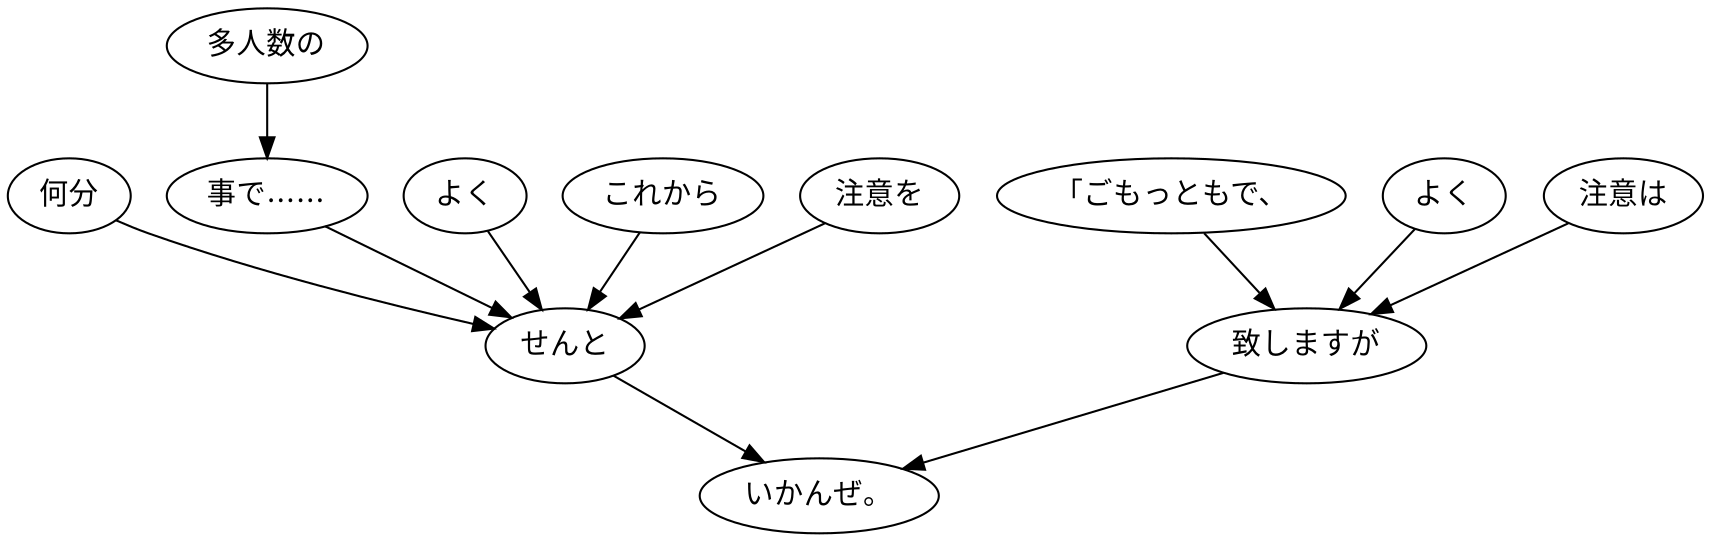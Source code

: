 digraph graph5190 {
	node0 [label="「ごもっともで、"];
	node1 [label="よく"];
	node2 [label="注意は"];
	node3 [label="致しますが"];
	node4 [label="何分"];
	node5 [label="多人数の"];
	node6 [label="事で……"];
	node7 [label="よく"];
	node8 [label="これから"];
	node9 [label="注意を"];
	node10 [label="せんと"];
	node11 [label="いかんぜ。"];
	node0 -> node3;
	node1 -> node3;
	node2 -> node3;
	node3 -> node11;
	node4 -> node10;
	node5 -> node6;
	node6 -> node10;
	node7 -> node10;
	node8 -> node10;
	node9 -> node10;
	node10 -> node11;
}
